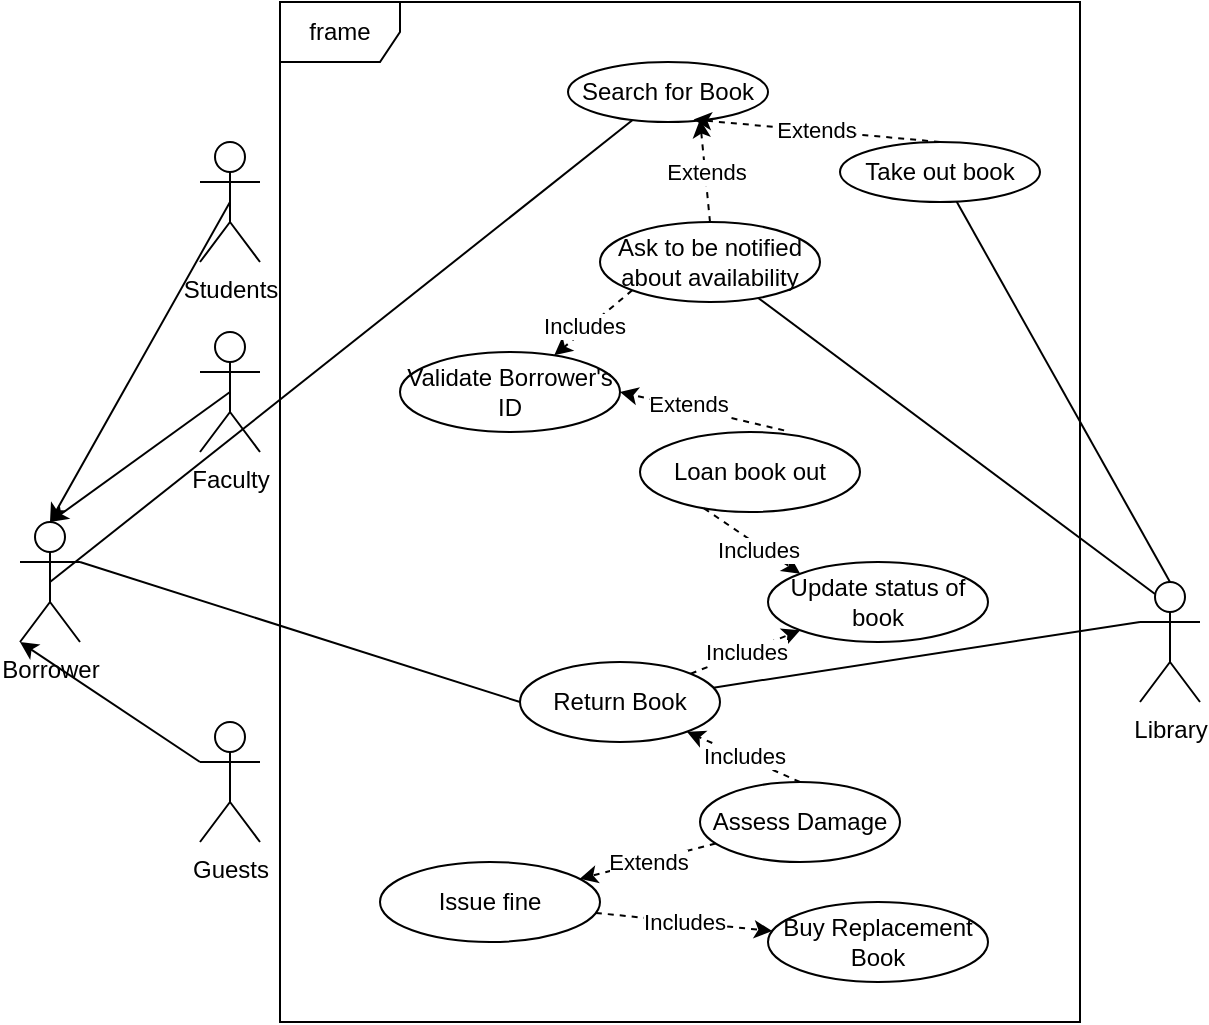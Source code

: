 <mxfile version="15.4.3" type="github">
  <diagram id="CJLYD50c7WR3yUztpVkI" name="Page-1">
    <mxGraphModel dx="1038" dy="1716" grid="1" gridSize="10" guides="1" tooltips="1" connect="1" arrows="1" fold="1" page="1" pageScale="1" pageWidth="827" pageHeight="1169" math="0" shadow="0">
      <root>
        <mxCell id="0" />
        <mxCell id="1" parent="0" />
        <mxCell id="Pf0OEINbJtdyYecqW06F-1" value="frame" style="shape=umlFrame;whiteSpace=wrap;html=1;" vertex="1" parent="1">
          <mxGeometry x="170" y="-20" width="400" height="510" as="geometry" />
        </mxCell>
        <mxCell id="Pf0OEINbJtdyYecqW06F-13" style="edgeStyle=none;rounded=0;orthogonalLoop=1;jettySize=auto;html=1;exitX=0.5;exitY=0.5;exitDx=0;exitDy=0;exitPerimeter=0;endArrow=none;endFill=0;" edge="1" parent="1" source="Pf0OEINbJtdyYecqW06F-2" target="Pf0OEINbJtdyYecqW06F-12">
          <mxGeometry relative="1" as="geometry" />
        </mxCell>
        <mxCell id="Pf0OEINbJtdyYecqW06F-34" style="edgeStyle=none;rounded=0;orthogonalLoop=1;jettySize=auto;html=1;exitX=1;exitY=0.333;exitDx=0;exitDy=0;exitPerimeter=0;entryX=0;entryY=0.5;entryDx=0;entryDy=0;startArrow=none;startFill=0;endArrow=none;endFill=0;" edge="1" parent="1" source="Pf0OEINbJtdyYecqW06F-2" target="Pf0OEINbJtdyYecqW06F-32">
          <mxGeometry relative="1" as="geometry" />
        </mxCell>
        <mxCell id="Pf0OEINbJtdyYecqW06F-2" value="Borrower" style="shape=umlActor;verticalLabelPosition=bottom;verticalAlign=top;html=1;" vertex="1" parent="1">
          <mxGeometry x="40" y="240" width="30" height="60" as="geometry" />
        </mxCell>
        <mxCell id="Pf0OEINbJtdyYecqW06F-8" style="edgeStyle=none;rounded=0;orthogonalLoop=1;jettySize=auto;html=1;exitX=0.5;exitY=0.5;exitDx=0;exitDy=0;exitPerimeter=0;entryX=0.5;entryY=0;entryDx=0;entryDy=0;entryPerimeter=0;" edge="1" parent="1" source="Pf0OEINbJtdyYecqW06F-3" target="Pf0OEINbJtdyYecqW06F-2">
          <mxGeometry relative="1" as="geometry" />
        </mxCell>
        <mxCell id="Pf0OEINbJtdyYecqW06F-3" value="Students" style="shape=umlActor;verticalLabelPosition=bottom;verticalAlign=top;html=1;" vertex="1" parent="1">
          <mxGeometry x="130" y="50" width="30" height="60" as="geometry" />
        </mxCell>
        <mxCell id="Pf0OEINbJtdyYecqW06F-6" style="rounded=0;orthogonalLoop=1;jettySize=auto;html=1;exitX=0;exitY=0.333;exitDx=0;exitDy=0;exitPerimeter=0;entryX=0;entryY=1;entryDx=0;entryDy=0;entryPerimeter=0;" edge="1" parent="1" source="Pf0OEINbJtdyYecqW06F-4" target="Pf0OEINbJtdyYecqW06F-2">
          <mxGeometry relative="1" as="geometry" />
        </mxCell>
        <mxCell id="Pf0OEINbJtdyYecqW06F-4" value="Guests" style="shape=umlActor;verticalLabelPosition=bottom;verticalAlign=top;html=1;" vertex="1" parent="1">
          <mxGeometry x="130" y="340" width="30" height="60" as="geometry" />
        </mxCell>
        <mxCell id="Pf0OEINbJtdyYecqW06F-7" style="edgeStyle=none;rounded=0;orthogonalLoop=1;jettySize=auto;html=1;exitX=0.5;exitY=0.5;exitDx=0;exitDy=0;exitPerimeter=0;entryX=0.5;entryY=0;entryDx=0;entryDy=0;entryPerimeter=0;" edge="1" parent="1" source="Pf0OEINbJtdyYecqW06F-5" target="Pf0OEINbJtdyYecqW06F-2">
          <mxGeometry relative="1" as="geometry">
            <mxPoint x="70" y="250" as="targetPoint" />
          </mxGeometry>
        </mxCell>
        <mxCell id="Pf0OEINbJtdyYecqW06F-5" value="Faculty" style="shape=umlActor;verticalLabelPosition=bottom;verticalAlign=top;html=1;" vertex="1" parent="1">
          <mxGeometry x="130" y="145" width="30" height="60" as="geometry" />
        </mxCell>
        <mxCell id="Pf0OEINbJtdyYecqW06F-12" value="Search for Book" style="ellipse;whiteSpace=wrap;html=1;" vertex="1" parent="1">
          <mxGeometry x="314" y="10" width="100" height="30" as="geometry" />
        </mxCell>
        <mxCell id="Pf0OEINbJtdyYecqW06F-21" style="edgeStyle=none;rounded=0;orthogonalLoop=1;jettySize=auto;html=1;exitX=0.5;exitY=0;exitDx=0;exitDy=0;exitPerimeter=0;endArrow=none;endFill=0;" edge="1" parent="1" source="Pf0OEINbJtdyYecqW06F-14" target="Pf0OEINbJtdyYecqW06F-17">
          <mxGeometry relative="1" as="geometry" />
        </mxCell>
        <mxCell id="Pf0OEINbJtdyYecqW06F-22" style="edgeStyle=none;rounded=0;orthogonalLoop=1;jettySize=auto;html=1;endArrow=none;endFill=0;exitX=0.25;exitY=0.1;exitDx=0;exitDy=0;exitPerimeter=0;" edge="1" parent="1" source="Pf0OEINbJtdyYecqW06F-14" target="Pf0OEINbJtdyYecqW06F-18">
          <mxGeometry relative="1" as="geometry">
            <mxPoint x="600" y="260" as="sourcePoint" />
          </mxGeometry>
        </mxCell>
        <mxCell id="Pf0OEINbJtdyYecqW06F-33" style="edgeStyle=none;rounded=0;orthogonalLoop=1;jettySize=auto;html=1;exitX=0;exitY=0.333;exitDx=0;exitDy=0;exitPerimeter=0;startArrow=none;startFill=0;endArrow=none;endFill=0;" edge="1" parent="1" source="Pf0OEINbJtdyYecqW06F-14" target="Pf0OEINbJtdyYecqW06F-32">
          <mxGeometry relative="1" as="geometry" />
        </mxCell>
        <mxCell id="Pf0OEINbJtdyYecqW06F-14" value="Library" style="shape=umlActor;verticalLabelPosition=bottom;verticalAlign=top;html=1;" vertex="1" parent="1">
          <mxGeometry x="600" y="270" width="30" height="60" as="geometry" />
        </mxCell>
        <mxCell id="Pf0OEINbJtdyYecqW06F-19" value="Extends" style="edgeStyle=none;rounded=0;orthogonalLoop=1;jettySize=auto;html=1;exitX=0.5;exitY=0;exitDx=0;exitDy=0;entryX=0.628;entryY=0.96;entryDx=0;entryDy=0;entryPerimeter=0;dashed=1;" edge="1" parent="1" source="Pf0OEINbJtdyYecqW06F-17" target="Pf0OEINbJtdyYecqW06F-12">
          <mxGeometry relative="1" as="geometry" />
        </mxCell>
        <mxCell id="Pf0OEINbJtdyYecqW06F-17" value="Take out book" style="ellipse;whiteSpace=wrap;html=1;" vertex="1" parent="1">
          <mxGeometry x="450" y="50" width="100" height="30" as="geometry" />
        </mxCell>
        <mxCell id="Pf0OEINbJtdyYecqW06F-20" value="Extends" style="edgeStyle=none;rounded=0;orthogonalLoop=1;jettySize=auto;html=1;exitX=0.5;exitY=0;exitDx=0;exitDy=0;entryX=0.66;entryY=0.96;entryDx=0;entryDy=0;entryPerimeter=0;dashed=1;endArrow=classic;endFill=1;startArrow=none;startFill=0;" edge="1" parent="1" source="Pf0OEINbJtdyYecqW06F-18" target="Pf0OEINbJtdyYecqW06F-12">
          <mxGeometry relative="1" as="geometry" />
        </mxCell>
        <mxCell id="Pf0OEINbJtdyYecqW06F-18" value="Ask to be notified about availability" style="ellipse;whiteSpace=wrap;html=1;" vertex="1" parent="1">
          <mxGeometry x="330" y="90" width="110" height="40" as="geometry" />
        </mxCell>
        <mxCell id="Pf0OEINbJtdyYecqW06F-23" value="Loan book out" style="ellipse;whiteSpace=wrap;html=1;" vertex="1" parent="1">
          <mxGeometry x="350" y="195" width="110" height="40" as="geometry" />
        </mxCell>
        <mxCell id="Pf0OEINbJtdyYecqW06F-25" value="Extends" style="edgeStyle=none;rounded=0;orthogonalLoop=1;jettySize=auto;html=1;exitX=0.655;exitY=-0.02;exitDx=0;exitDy=0;dashed=1;exitPerimeter=0;entryX=1;entryY=0.5;entryDx=0;entryDy=0;" edge="1" parent="1" source="Pf0OEINbJtdyYecqW06F-23" target="Pf0OEINbJtdyYecqW06F-27">
          <mxGeometry x="0.171" y="-2" relative="1" as="geometry">
            <mxPoint x="507.2" y="248.1" as="sourcePoint" />
            <mxPoint x="360.0" y="221.9" as="targetPoint" />
            <mxPoint as="offset" />
          </mxGeometry>
        </mxCell>
        <mxCell id="Pf0OEINbJtdyYecqW06F-27" value="Validate Borrower&#39;s ID" style="ellipse;whiteSpace=wrap;html=1;" vertex="1" parent="1">
          <mxGeometry x="230" y="155" width="110" height="40" as="geometry" />
        </mxCell>
        <mxCell id="Pf0OEINbJtdyYecqW06F-28" value="Includes" style="edgeStyle=none;rounded=0;orthogonalLoop=1;jettySize=auto;html=1;exitX=0;exitY=1;exitDx=0;exitDy=0;dashed=1;" edge="1" parent="1" source="Pf0OEINbJtdyYecqW06F-18" target="Pf0OEINbJtdyYecqW06F-27">
          <mxGeometry x="0.171" y="-2" relative="1" as="geometry">
            <mxPoint x="365.61" y="220.0" as="sourcePoint" />
            <mxPoint x="280.002" y="430.8" as="targetPoint" />
            <mxPoint as="offset" />
          </mxGeometry>
        </mxCell>
        <mxCell id="Pf0OEINbJtdyYecqW06F-30" value="Update status of book" style="ellipse;whiteSpace=wrap;html=1;" vertex="1" parent="1">
          <mxGeometry x="414" y="260" width="110" height="40" as="geometry" />
        </mxCell>
        <mxCell id="Pf0OEINbJtdyYecqW06F-31" value="Includes" style="edgeStyle=none;rounded=0;orthogonalLoop=1;jettySize=auto;html=1;exitX=0.291;exitY=0.955;exitDx=0;exitDy=0;dashed=1;exitPerimeter=0;entryX=0;entryY=0;entryDx=0;entryDy=0;" edge="1" parent="1" source="Pf0OEINbJtdyYecqW06F-23" target="Pf0OEINbJtdyYecqW06F-30">
          <mxGeometry x="0.171" y="-2" relative="1" as="geometry">
            <mxPoint x="368.809" y="240.002" as="sourcePoint" />
            <mxPoint x="330.004" y="272.578" as="targetPoint" />
            <mxPoint as="offset" />
          </mxGeometry>
        </mxCell>
        <mxCell id="Pf0OEINbJtdyYecqW06F-35" value="Includes" style="edgeStyle=none;rounded=0;orthogonalLoop=1;jettySize=auto;html=1;exitX=1;exitY=0;exitDx=0;exitDy=0;entryX=0;entryY=1;entryDx=0;entryDy=0;startArrow=none;startFill=0;endArrow=classic;endFill=1;dashed=1;" edge="1" parent="1" source="Pf0OEINbJtdyYecqW06F-32" target="Pf0OEINbJtdyYecqW06F-30">
          <mxGeometry relative="1" as="geometry" />
        </mxCell>
        <mxCell id="Pf0OEINbJtdyYecqW06F-32" value="Return Book" style="ellipse;whiteSpace=wrap;html=1;" vertex="1" parent="1">
          <mxGeometry x="290" y="310" width="100" height="40" as="geometry" />
        </mxCell>
        <mxCell id="Pf0OEINbJtdyYecqW06F-38" value="Includes" style="edgeStyle=none;rounded=0;orthogonalLoop=1;jettySize=auto;html=1;exitX=0.5;exitY=0;exitDx=0;exitDy=0;dashed=1;startArrow=none;startFill=0;endArrow=classic;endFill=1;" edge="1" parent="1" source="Pf0OEINbJtdyYecqW06F-36" target="Pf0OEINbJtdyYecqW06F-32">
          <mxGeometry relative="1" as="geometry" />
        </mxCell>
        <mxCell id="Pf0OEINbJtdyYecqW06F-41" value="Extends" style="edgeStyle=none;rounded=0;orthogonalLoop=1;jettySize=auto;html=1;dashed=1;startArrow=none;startFill=0;endArrow=classic;endFill=1;" edge="1" parent="1" source="Pf0OEINbJtdyYecqW06F-36" target="Pf0OEINbJtdyYecqW06F-39">
          <mxGeometry relative="1" as="geometry" />
        </mxCell>
        <mxCell id="Pf0OEINbJtdyYecqW06F-36" value="Assess Damage" style="ellipse;whiteSpace=wrap;html=1;" vertex="1" parent="1">
          <mxGeometry x="380" y="370" width="100" height="40" as="geometry" />
        </mxCell>
        <mxCell id="Pf0OEINbJtdyYecqW06F-43" value="Includes" style="edgeStyle=none;rounded=0;orthogonalLoop=1;jettySize=auto;html=1;dashed=1;startArrow=none;startFill=0;endArrow=classic;endFill=1;" edge="1" parent="1" source="Pf0OEINbJtdyYecqW06F-39" target="Pf0OEINbJtdyYecqW06F-42">
          <mxGeometry relative="1" as="geometry" />
        </mxCell>
        <mxCell id="Pf0OEINbJtdyYecqW06F-39" value="Issue fine" style="ellipse;whiteSpace=wrap;html=1;" vertex="1" parent="1">
          <mxGeometry x="220" y="410" width="110" height="40" as="geometry" />
        </mxCell>
        <mxCell id="Pf0OEINbJtdyYecqW06F-42" value="Buy Replacement Book" style="ellipse;whiteSpace=wrap;html=1;" vertex="1" parent="1">
          <mxGeometry x="414" y="430" width="110" height="40" as="geometry" />
        </mxCell>
      </root>
    </mxGraphModel>
  </diagram>
</mxfile>
